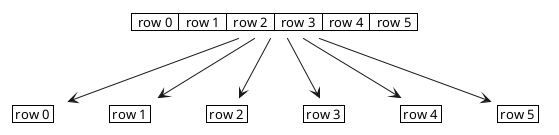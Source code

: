 @startuml
<style>
note {
    backgroundcolor white
    shadowing 0
    linecolor transparent
}
</style>
note as grid
    |  row 0  |  row 1  |  row 2  |  row 3  |  row 4  |  row 5  |
end note

note as grid0
    | row 0 |
end note
note as grid1
    | row 1 |
end note
note as grid2
    | row 2 |
end note
note as grid3
    | row 3 |
end note
note as grid4
    | row 4 |
end note
note as grid5
    | row 5 |
end note
grid --> grid0
grid --> grid1
grid --> grid2
grid --> grid3
grid --> grid4
grid --> grid5

@enduml